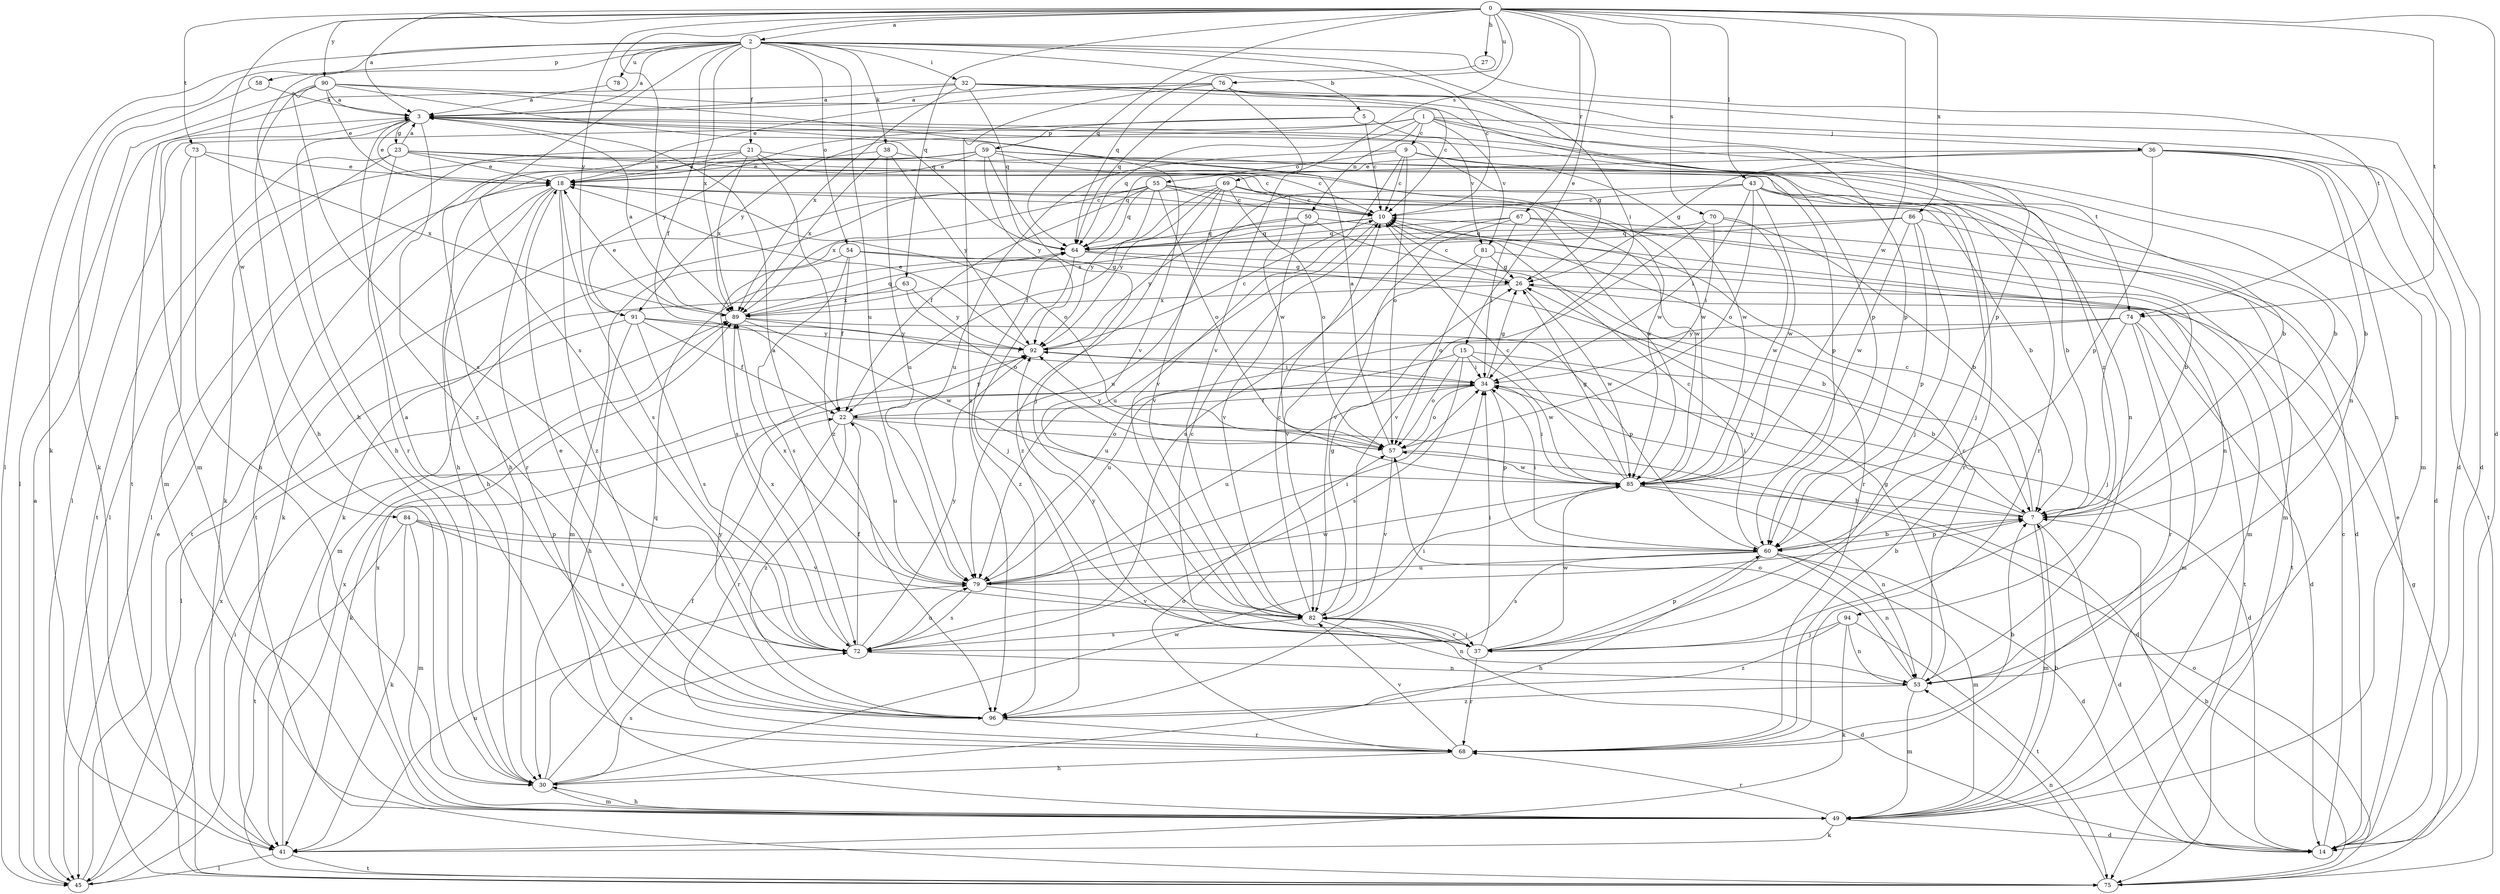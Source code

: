 strict digraph  {
0;
1;
2;
3;
5;
7;
9;
10;
14;
15;
18;
21;
22;
23;
26;
27;
30;
32;
34;
36;
37;
38;
41;
43;
45;
49;
50;
53;
54;
55;
57;
58;
59;
60;
63;
64;
67;
68;
69;
70;
72;
73;
74;
75;
76;
78;
79;
81;
82;
84;
85;
86;
89;
90;
91;
92;
94;
96;
0 -> 2  [label=a];
0 -> 3  [label=a];
0 -> 14  [label=d];
0 -> 15  [label=e];
0 -> 27  [label=h];
0 -> 43  [label=l];
0 -> 63  [label=q];
0 -> 64  [label=q];
0 -> 67  [label=r];
0 -> 69  [label=s];
0 -> 70  [label=s];
0 -> 73  [label=t];
0 -> 74  [label=t];
0 -> 76  [label=u];
0 -> 84  [label=w];
0 -> 85  [label=w];
0 -> 86  [label=x];
0 -> 89  [label=x];
0 -> 90  [label=y];
0 -> 91  [label=y];
1 -> 9  [label=c];
1 -> 36  [label=j];
1 -> 45  [label=l];
1 -> 49  [label=m];
1 -> 50  [label=n];
1 -> 64  [label=q];
1 -> 81  [label=v];
1 -> 91  [label=y];
1 -> 94  [label=z];
2 -> 3  [label=a];
2 -> 5  [label=b];
2 -> 10  [label=c];
2 -> 21  [label=f];
2 -> 22  [label=f];
2 -> 30  [label=h];
2 -> 32  [label=i];
2 -> 34  [label=i];
2 -> 38  [label=k];
2 -> 41  [label=k];
2 -> 45  [label=l];
2 -> 54  [label=o];
2 -> 58  [label=p];
2 -> 72  [label=s];
2 -> 74  [label=t];
2 -> 78  [label=u];
2 -> 79  [label=u];
2 -> 89  [label=x];
3 -> 18  [label=e];
3 -> 23  [label=g];
3 -> 26  [label=g];
3 -> 30  [label=h];
3 -> 49  [label=m];
3 -> 53  [label=n];
3 -> 74  [label=t];
3 -> 96  [label=z];
5 -> 10  [label=c];
5 -> 59  [label=p];
5 -> 81  [label=v];
5 -> 91  [label=y];
7 -> 10  [label=c];
7 -> 14  [label=d];
7 -> 34  [label=i];
7 -> 49  [label=m];
7 -> 60  [label=p];
7 -> 92  [label=y];
9 -> 10  [label=c];
9 -> 55  [label=o];
9 -> 57  [label=o];
9 -> 68  [label=r];
9 -> 79  [label=u];
9 -> 82  [label=v];
9 -> 85  [label=w];
10 -> 64  [label=q];
10 -> 72  [label=s];
10 -> 79  [label=u];
14 -> 10  [label=c];
14 -> 18  [label=e];
15 -> 7  [label=b];
15 -> 34  [label=i];
15 -> 57  [label=o];
15 -> 72  [label=s];
15 -> 79  [label=u];
15 -> 85  [label=w];
18 -> 10  [label=c];
18 -> 30  [label=h];
18 -> 57  [label=o];
18 -> 68  [label=r];
18 -> 72  [label=s];
18 -> 75  [label=t];
18 -> 96  [label=z];
21 -> 7  [label=b];
21 -> 18  [label=e];
21 -> 30  [label=h];
21 -> 45  [label=l];
21 -> 85  [label=w];
21 -> 89  [label=x];
21 -> 96  [label=z];
22 -> 14  [label=d];
22 -> 57  [label=o];
22 -> 68  [label=r];
22 -> 79  [label=u];
22 -> 92  [label=y];
22 -> 96  [label=z];
23 -> 3  [label=a];
23 -> 10  [label=c];
23 -> 18  [label=e];
23 -> 41  [label=k];
23 -> 53  [label=n];
23 -> 68  [label=r];
23 -> 75  [label=t];
23 -> 85  [label=w];
26 -> 10  [label=c];
26 -> 75  [label=t];
26 -> 85  [label=w];
26 -> 89  [label=x];
27 -> 64  [label=q];
30 -> 22  [label=f];
30 -> 49  [label=m];
30 -> 64  [label=q];
30 -> 72  [label=s];
30 -> 85  [label=w];
32 -> 3  [label=a];
32 -> 10  [label=c];
32 -> 14  [label=d];
32 -> 60  [label=p];
32 -> 64  [label=q];
32 -> 75  [label=t];
32 -> 89  [label=x];
34 -> 14  [label=d];
34 -> 22  [label=f];
34 -> 26  [label=g];
34 -> 41  [label=k];
34 -> 57  [label=o];
34 -> 60  [label=p];
34 -> 79  [label=u];
36 -> 7  [label=b];
36 -> 14  [label=d];
36 -> 18  [label=e];
36 -> 26  [label=g];
36 -> 53  [label=n];
36 -> 60  [label=p];
36 -> 64  [label=q];
36 -> 75  [label=t];
37 -> 10  [label=c];
37 -> 34  [label=i];
37 -> 60  [label=p];
37 -> 68  [label=r];
37 -> 82  [label=v];
37 -> 85  [label=w];
37 -> 92  [label=y];
38 -> 7  [label=b];
38 -> 18  [label=e];
38 -> 79  [label=u];
38 -> 89  [label=x];
38 -> 92  [label=y];
41 -> 45  [label=l];
41 -> 75  [label=t];
41 -> 79  [label=u];
41 -> 89  [label=x];
43 -> 7  [label=b];
43 -> 10  [label=c];
43 -> 34  [label=i];
43 -> 37  [label=j];
43 -> 57  [label=o];
43 -> 68  [label=r];
43 -> 79  [label=u];
43 -> 85  [label=w];
45 -> 3  [label=a];
45 -> 18  [label=e];
45 -> 34  [label=i];
45 -> 89  [label=x];
49 -> 7  [label=b];
49 -> 14  [label=d];
49 -> 30  [label=h];
49 -> 41  [label=k];
49 -> 68  [label=r];
49 -> 89  [label=x];
50 -> 53  [label=n];
50 -> 64  [label=q];
50 -> 68  [label=r];
50 -> 82  [label=v];
50 -> 92  [label=y];
53 -> 10  [label=c];
53 -> 26  [label=g];
53 -> 49  [label=m];
53 -> 57  [label=o];
53 -> 96  [label=z];
54 -> 7  [label=b];
54 -> 22  [label=f];
54 -> 26  [label=g];
54 -> 49  [label=m];
54 -> 72  [label=s];
55 -> 7  [label=b];
55 -> 10  [label=c];
55 -> 22  [label=f];
55 -> 41  [label=k];
55 -> 57  [label=o];
55 -> 64  [label=q];
55 -> 85  [label=w];
55 -> 89  [label=x];
55 -> 92  [label=y];
57 -> 3  [label=a];
57 -> 82  [label=v];
57 -> 85  [label=w];
57 -> 92  [label=y];
58 -> 3  [label=a];
58 -> 41  [label=k];
59 -> 10  [label=c];
59 -> 18  [label=e];
59 -> 30  [label=h];
59 -> 37  [label=j];
59 -> 45  [label=l];
59 -> 60  [label=p];
59 -> 75  [label=t];
59 -> 85  [label=w];
59 -> 92  [label=y];
60 -> 7  [label=b];
60 -> 10  [label=c];
60 -> 14  [label=d];
60 -> 30  [label=h];
60 -> 34  [label=i];
60 -> 49  [label=m];
60 -> 53  [label=n];
60 -> 72  [label=s];
60 -> 79  [label=u];
63 -> 49  [label=m];
63 -> 57  [label=o];
63 -> 89  [label=x];
63 -> 92  [label=y];
64 -> 26  [label=g];
64 -> 37  [label=j];
64 -> 49  [label=m];
64 -> 96  [label=z];
67 -> 7  [label=b];
67 -> 14  [label=d];
67 -> 34  [label=i];
67 -> 64  [label=q];
67 -> 72  [label=s];
67 -> 82  [label=v];
68 -> 7  [label=b];
68 -> 30  [label=h];
68 -> 57  [label=o];
68 -> 82  [label=v];
69 -> 10  [label=c];
69 -> 22  [label=f];
69 -> 41  [label=k];
69 -> 57  [label=o];
69 -> 82  [label=v];
69 -> 85  [label=w];
69 -> 92  [label=y];
69 -> 96  [label=z];
70 -> 7  [label=b];
70 -> 34  [label=i];
70 -> 64  [label=q];
70 -> 82  [label=v];
70 -> 85  [label=w];
72 -> 22  [label=f];
72 -> 53  [label=n];
72 -> 79  [label=u];
72 -> 89  [label=x];
72 -> 92  [label=y];
73 -> 18  [label=e];
73 -> 30  [label=h];
73 -> 49  [label=m];
73 -> 89  [label=x];
74 -> 14  [label=d];
74 -> 37  [label=j];
74 -> 49  [label=m];
74 -> 68  [label=r];
74 -> 79  [label=u];
74 -> 92  [label=y];
75 -> 7  [label=b];
75 -> 26  [label=g];
75 -> 53  [label=n];
75 -> 57  [label=o];
76 -> 3  [label=a];
76 -> 14  [label=d];
76 -> 18  [label=e];
76 -> 60  [label=p];
76 -> 64  [label=q];
76 -> 82  [label=v];
76 -> 96  [label=z];
78 -> 3  [label=a];
79 -> 3  [label=a];
79 -> 7  [label=b];
79 -> 34  [label=i];
79 -> 72  [label=s];
79 -> 82  [label=v];
79 -> 85  [label=w];
79 -> 89  [label=x];
81 -> 26  [label=g];
81 -> 57  [label=o];
81 -> 75  [label=t];
81 -> 82  [label=v];
82 -> 10  [label=c];
82 -> 14  [label=d];
82 -> 26  [label=g];
82 -> 37  [label=j];
82 -> 53  [label=n];
82 -> 72  [label=s];
84 -> 41  [label=k];
84 -> 49  [label=m];
84 -> 60  [label=p];
84 -> 72  [label=s];
84 -> 75  [label=t];
84 -> 82  [label=v];
85 -> 7  [label=b];
85 -> 10  [label=c];
85 -> 26  [label=g];
85 -> 34  [label=i];
85 -> 53  [label=n];
86 -> 37  [label=j];
86 -> 49  [label=m];
86 -> 60  [label=p];
86 -> 64  [label=q];
86 -> 85  [label=w];
86 -> 89  [label=x];
89 -> 3  [label=a];
89 -> 18  [label=e];
89 -> 60  [label=p];
89 -> 64  [label=q];
89 -> 85  [label=w];
89 -> 92  [label=y];
90 -> 3  [label=a];
90 -> 18  [label=e];
90 -> 30  [label=h];
90 -> 45  [label=l];
90 -> 60  [label=p];
90 -> 64  [label=q];
90 -> 72  [label=s];
90 -> 82  [label=v];
91 -> 22  [label=f];
91 -> 30  [label=h];
91 -> 34  [label=i];
91 -> 45  [label=l];
91 -> 72  [label=s];
91 -> 92  [label=y];
92 -> 10  [label=c];
92 -> 18  [label=e];
92 -> 34  [label=i];
94 -> 37  [label=j];
94 -> 41  [label=k];
94 -> 53  [label=n];
94 -> 75  [label=t];
94 -> 96  [label=z];
96 -> 3  [label=a];
96 -> 18  [label=e];
96 -> 34  [label=i];
96 -> 68  [label=r];
96 -> 92  [label=y];
}
